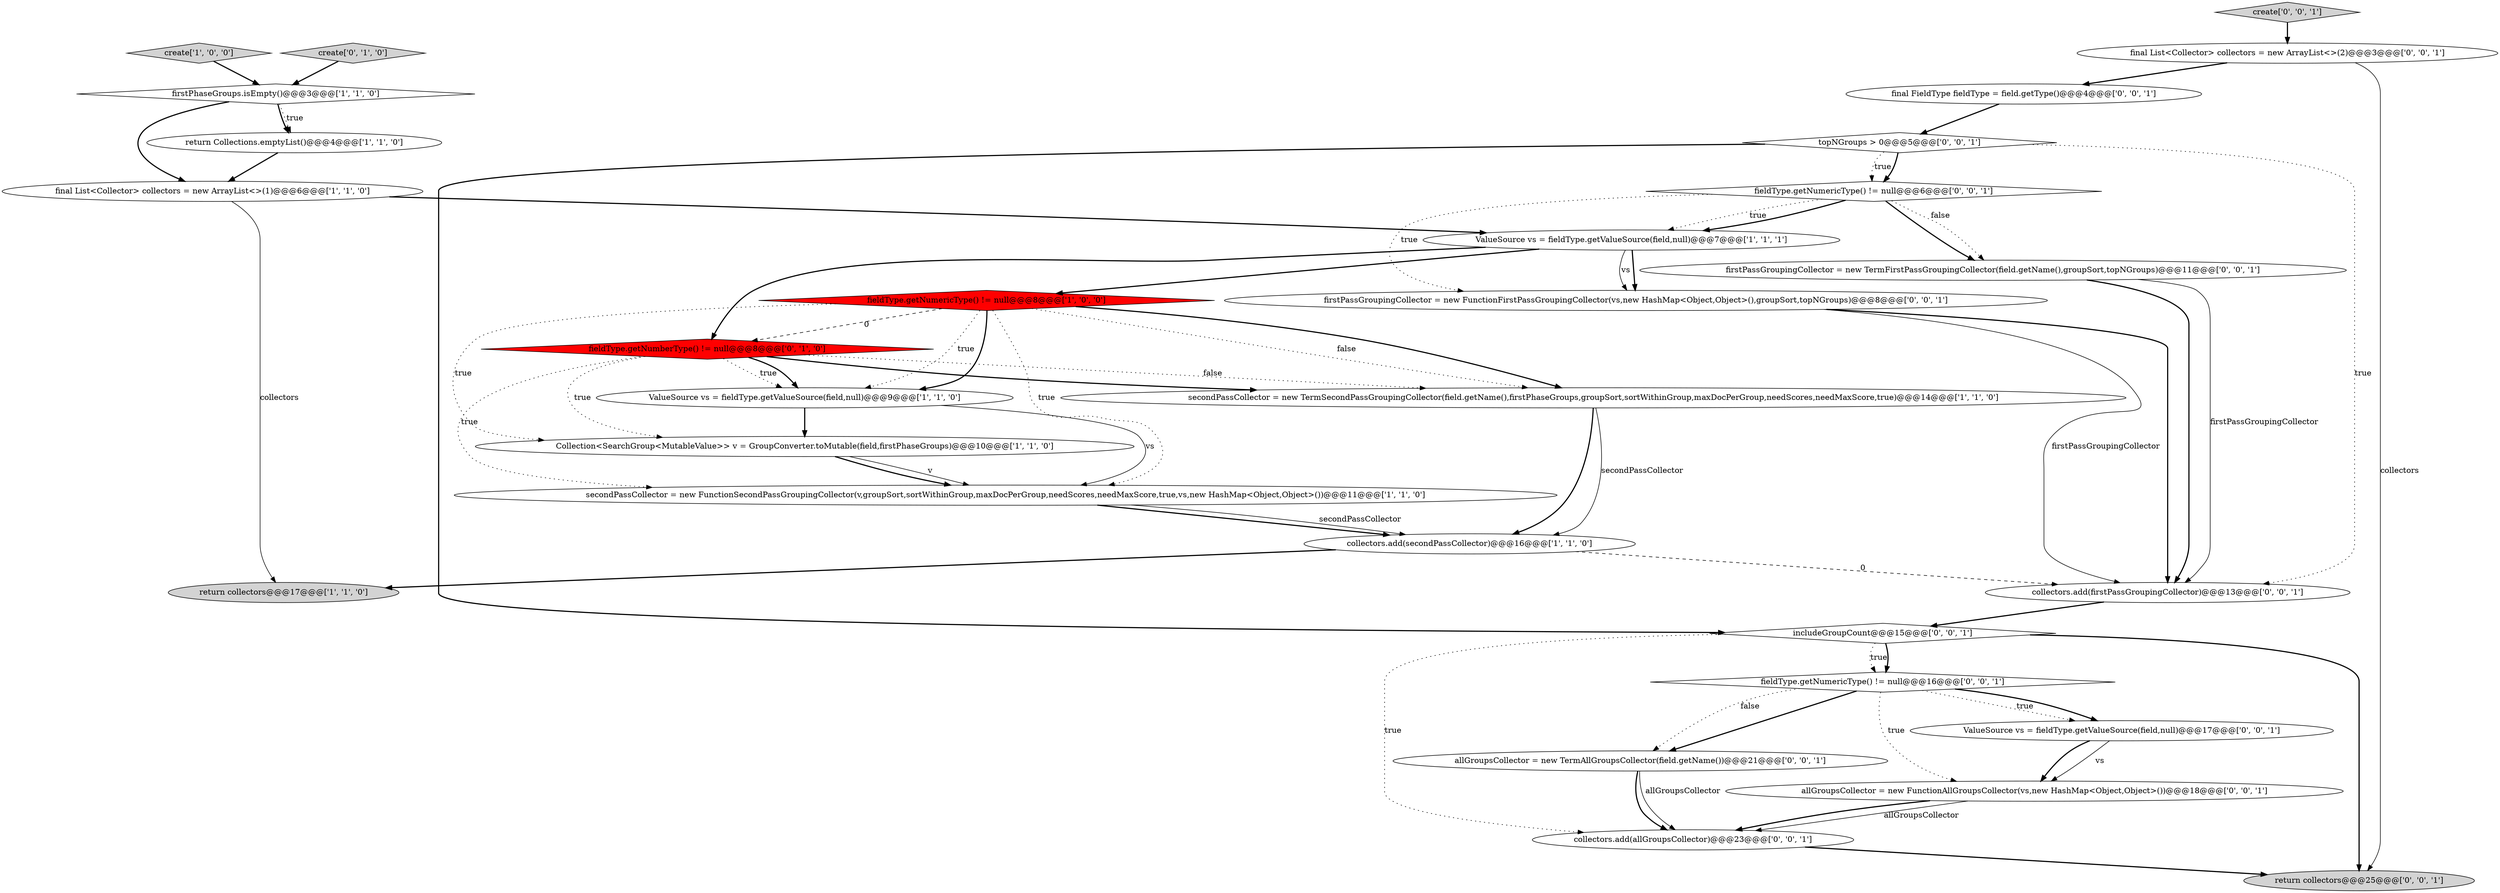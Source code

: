 digraph {
11 [style = filled, label = "ValueSource vs = fieldType.getValueSource(field,null)@@@7@@@['1', '1', '1']", fillcolor = white, shape = ellipse image = "AAA0AAABBB1BBB"];
23 [style = filled, label = "fieldType.getNumericType() != null@@@16@@@['0', '0', '1']", fillcolor = white, shape = diamond image = "AAA0AAABBB3BBB"];
20 [style = filled, label = "fieldType.getNumericType() != null@@@6@@@['0', '0', '1']", fillcolor = white, shape = diamond image = "AAA0AAABBB3BBB"];
16 [style = filled, label = "final FieldType fieldType = field.getType()@@@4@@@['0', '0', '1']", fillcolor = white, shape = ellipse image = "AAA0AAABBB3BBB"];
13 [style = filled, label = "fieldType.getNumberType() != null@@@8@@@['0', '1', '0']", fillcolor = red, shape = diamond image = "AAA1AAABBB2BBB"];
1 [style = filled, label = "firstPhaseGroups.isEmpty()@@@3@@@['1', '1', '0']", fillcolor = white, shape = diamond image = "AAA0AAABBB1BBB"];
2 [style = filled, label = "Collection<SearchGroup<MutableValue>> v = GroupConverter.toMutable(field,firstPhaseGroups)@@@10@@@['1', '1', '0']", fillcolor = white, shape = ellipse image = "AAA0AAABBB1BBB"];
6 [style = filled, label = "return collectors@@@17@@@['1', '1', '0']", fillcolor = lightgray, shape = ellipse image = "AAA0AAABBB1BBB"];
18 [style = filled, label = "firstPassGroupingCollector = new TermFirstPassGroupingCollector(field.getName(),groupSort,topNGroups)@@@11@@@['0', '0', '1']", fillcolor = white, shape = ellipse image = "AAA0AAABBB3BBB"];
14 [style = filled, label = "collectors.add(firstPassGroupingCollector)@@@13@@@['0', '0', '1']", fillcolor = white, shape = ellipse image = "AAA0AAABBB3BBB"];
0 [style = filled, label = "collectors.add(secondPassCollector)@@@16@@@['1', '1', '0']", fillcolor = white, shape = ellipse image = "AAA0AAABBB1BBB"];
5 [style = filled, label = "return Collections.emptyList()@@@4@@@['1', '1', '0']", fillcolor = white, shape = ellipse image = "AAA0AAABBB1BBB"];
27 [style = filled, label = "create['0', '0', '1']", fillcolor = lightgray, shape = diamond image = "AAA0AAABBB3BBB"];
22 [style = filled, label = "allGroupsCollector = new FunctionAllGroupsCollector(vs,new HashMap<Object,Object>())@@@18@@@['0', '0', '1']", fillcolor = white, shape = ellipse image = "AAA0AAABBB3BBB"];
19 [style = filled, label = "topNGroups > 0@@@5@@@['0', '0', '1']", fillcolor = white, shape = diamond image = "AAA0AAABBB3BBB"];
8 [style = filled, label = "ValueSource vs = fieldType.getValueSource(field,null)@@@9@@@['1', '1', '0']", fillcolor = white, shape = ellipse image = "AAA0AAABBB1BBB"];
25 [style = filled, label = "collectors.add(allGroupsCollector)@@@23@@@['0', '0', '1']", fillcolor = white, shape = ellipse image = "AAA0AAABBB3BBB"];
17 [style = filled, label = "final List<Collector> collectors = new ArrayList<>(2)@@@3@@@['0', '0', '1']", fillcolor = white, shape = ellipse image = "AAA0AAABBB3BBB"];
12 [style = filled, label = "create['0', '1', '0']", fillcolor = lightgray, shape = diamond image = "AAA0AAABBB2BBB"];
15 [style = filled, label = "return collectors@@@25@@@['0', '0', '1']", fillcolor = lightgray, shape = ellipse image = "AAA0AAABBB3BBB"];
3 [style = filled, label = "fieldType.getNumericType() != null@@@8@@@['1', '0', '0']", fillcolor = red, shape = diamond image = "AAA1AAABBB1BBB"];
9 [style = filled, label = "final List<Collector> collectors = new ArrayList<>(1)@@@6@@@['1', '1', '0']", fillcolor = white, shape = ellipse image = "AAA0AAABBB1BBB"];
24 [style = filled, label = "firstPassGroupingCollector = new FunctionFirstPassGroupingCollector(vs,new HashMap<Object,Object>(),groupSort,topNGroups)@@@8@@@['0', '0', '1']", fillcolor = white, shape = ellipse image = "AAA0AAABBB3BBB"];
28 [style = filled, label = "allGroupsCollector = new TermAllGroupsCollector(field.getName())@@@21@@@['0', '0', '1']", fillcolor = white, shape = ellipse image = "AAA0AAABBB3BBB"];
4 [style = filled, label = "secondPassCollector = new FunctionSecondPassGroupingCollector(v,groupSort,sortWithinGroup,maxDocPerGroup,needScores,needMaxScore,true,vs,new HashMap<Object,Object>())@@@11@@@['1', '1', '0']", fillcolor = white, shape = ellipse image = "AAA0AAABBB1BBB"];
7 [style = filled, label = "secondPassCollector = new TermSecondPassGroupingCollector(field.getName(),firstPhaseGroups,groupSort,sortWithinGroup,maxDocPerGroup,needScores,needMaxScore,true)@@@14@@@['1', '1', '0']", fillcolor = white, shape = ellipse image = "AAA0AAABBB1BBB"];
26 [style = filled, label = "includeGroupCount@@@15@@@['0', '0', '1']", fillcolor = white, shape = diamond image = "AAA0AAABBB3BBB"];
10 [style = filled, label = "create['1', '0', '0']", fillcolor = lightgray, shape = diamond image = "AAA0AAABBB1BBB"];
21 [style = filled, label = "ValueSource vs = fieldType.getValueSource(field,null)@@@17@@@['0', '0', '1']", fillcolor = white, shape = ellipse image = "AAA0AAABBB3BBB"];
1->5 [style = bold, label=""];
17->16 [style = bold, label=""];
19->14 [style = dotted, label="true"];
22->25 [style = bold, label=""];
22->25 [style = solid, label="allGroupsCollector"];
9->11 [style = bold, label=""];
20->11 [style = dotted, label="true"];
5->9 [style = bold, label=""];
20->24 [style = dotted, label="true"];
23->22 [style = dotted, label="true"];
0->6 [style = bold, label=""];
8->4 [style = solid, label="vs"];
26->25 [style = dotted, label="true"];
23->28 [style = dotted, label="false"];
19->20 [style = dotted, label="true"];
7->0 [style = solid, label="secondPassCollector"];
19->20 [style = bold, label=""];
23->21 [style = dotted, label="true"];
9->6 [style = solid, label="collectors"];
3->4 [style = dotted, label="true"];
3->7 [style = dotted, label="false"];
26->23 [style = dotted, label="true"];
7->0 [style = bold, label=""];
16->19 [style = bold, label=""];
11->24 [style = bold, label=""];
12->1 [style = bold, label=""];
2->4 [style = bold, label=""];
3->13 [style = dashed, label="0"];
1->9 [style = bold, label=""];
24->14 [style = solid, label="firstPassGroupingCollector"];
4->0 [style = bold, label=""];
24->14 [style = bold, label=""];
23->28 [style = bold, label=""];
13->2 [style = dotted, label="true"];
13->4 [style = dotted, label="true"];
20->18 [style = bold, label=""];
14->26 [style = bold, label=""];
11->24 [style = solid, label="vs"];
18->14 [style = solid, label="firstPassGroupingCollector"];
0->14 [style = dashed, label="0"];
28->25 [style = solid, label="allGroupsCollector"];
8->2 [style = bold, label=""];
3->7 [style = bold, label=""];
11->3 [style = bold, label=""];
13->8 [style = dotted, label="true"];
23->21 [style = bold, label=""];
13->7 [style = bold, label=""];
19->26 [style = bold, label=""];
3->8 [style = bold, label=""];
21->22 [style = bold, label=""];
26->23 [style = bold, label=""];
11->13 [style = bold, label=""];
2->4 [style = solid, label="v"];
26->15 [style = bold, label=""];
27->17 [style = bold, label=""];
25->15 [style = bold, label=""];
28->25 [style = bold, label=""];
21->22 [style = solid, label="vs"];
20->18 [style = dotted, label="false"];
13->8 [style = bold, label=""];
3->8 [style = dotted, label="true"];
10->1 [style = bold, label=""];
18->14 [style = bold, label=""];
4->0 [style = solid, label="secondPassCollector"];
1->5 [style = dotted, label="true"];
17->15 [style = solid, label="collectors"];
13->7 [style = dotted, label="false"];
3->2 [style = dotted, label="true"];
20->11 [style = bold, label=""];
}

